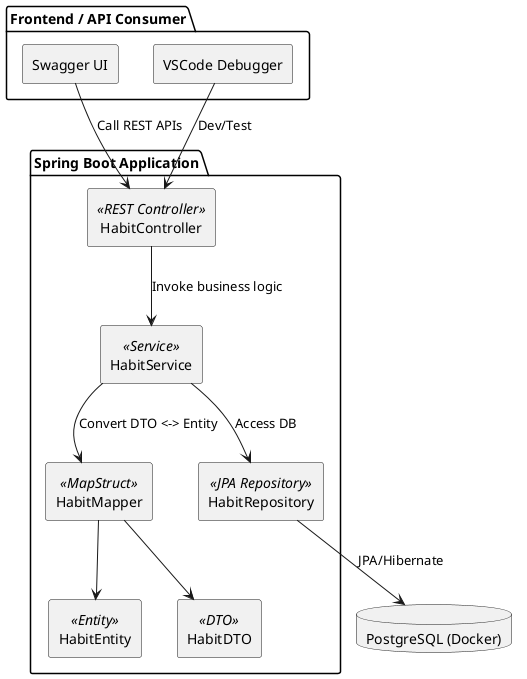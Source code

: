 @startuml HabitTrackerArchitecture

skinparam componentStyle rectangle

package "Frontend / API Consumer" {
    [Swagger UI] 
    [VSCode Debugger]
}

package "Spring Boot Application" {
    [HabitController] <<REST Controller>>
    [HabitService] <<Service>>
    [HabitMapper] <<MapStruct>>
    [HabitRepository] <<JPA Repository>>
    [HabitEntity] <<Entity>>
    [HabitDTO] <<DTO>>
}

database "PostgreSQL (Docker)" as db

[Swagger UI] --> [HabitController] : Call REST APIs
[VSCode Debugger] --> [HabitController] : Dev/Test

[HabitController] --> [HabitService] : Invoke business logic
[HabitService] --> [HabitRepository] : Access DB
[HabitService] --> [HabitMapper] : Convert DTO <-> Entity

[HabitRepository] --> db : JPA/Hibernate
[HabitMapper] --> [HabitDTO]
[HabitMapper] --> [HabitEntity]

@enduml
